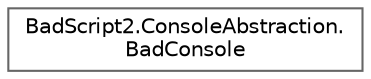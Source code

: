 digraph "Graphical Class Hierarchy"
{
 // LATEX_PDF_SIZE
  bgcolor="transparent";
  edge [fontname=Helvetica,fontsize=10,labelfontname=Helvetica,labelfontsize=10];
  node [fontname=Helvetica,fontsize=10,shape=box,height=0.2,width=0.4];
  rankdir="LR";
  Node0 [id="Node000000",label="BadScript2.ConsoleAbstraction.\lBadConsole",height=0.2,width=0.4,color="grey40", fillcolor="white", style="filled",URL="$class_bad_script2_1_1_console_abstraction_1_1_bad_console.html",tooltip=" "];
}
